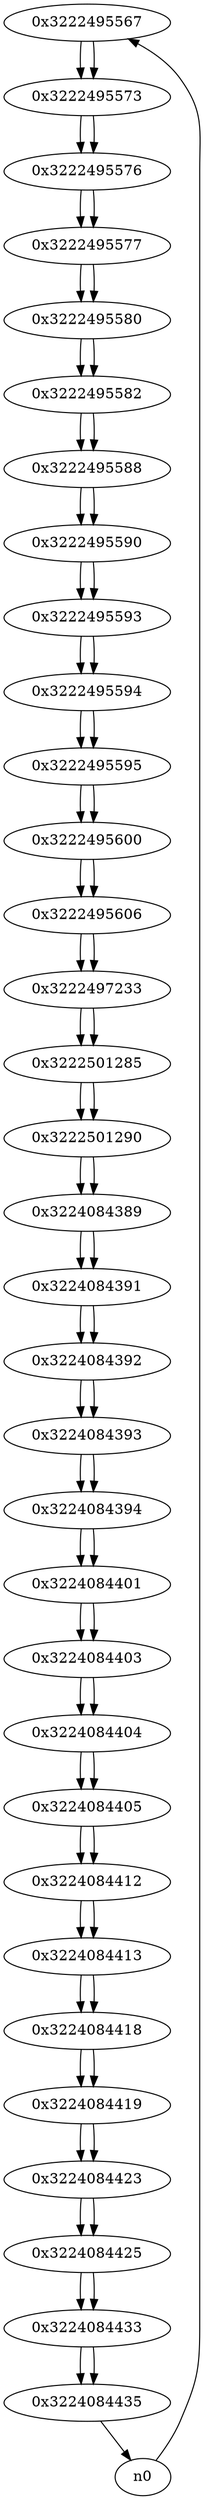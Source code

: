 digraph G{
/* nodes */
  n1 [label="0x3222495567"]
  n2 [label="0x3222495573"]
  n3 [label="0x3222495576"]
  n4 [label="0x3222495577"]
  n5 [label="0x3222495580"]
  n6 [label="0x3222495582"]
  n7 [label="0x3222495588"]
  n8 [label="0x3222495590"]
  n9 [label="0x3222495593"]
  n10 [label="0x3222495594"]
  n11 [label="0x3222495595"]
  n12 [label="0x3222495600"]
  n13 [label="0x3222495606"]
  n14 [label="0x3222497233"]
  n15 [label="0x3222501285"]
  n16 [label="0x3222501290"]
  n17 [label="0x3224084389"]
  n18 [label="0x3224084391"]
  n19 [label="0x3224084392"]
  n20 [label="0x3224084393"]
  n21 [label="0x3224084394"]
  n22 [label="0x3224084401"]
  n23 [label="0x3224084403"]
  n24 [label="0x3224084404"]
  n25 [label="0x3224084405"]
  n26 [label="0x3224084412"]
  n27 [label="0x3224084413"]
  n28 [label="0x3224084418"]
  n29 [label="0x3224084419"]
  n30 [label="0x3224084423"]
  n31 [label="0x3224084425"]
  n32 [label="0x3224084433"]
  n33 [label="0x3224084435"]
/* edges */
n1 -> n2;
n0 -> n1;
n2 -> n3;
n1 -> n2;
n3 -> n4;
n2 -> n3;
n4 -> n5;
n3 -> n4;
n5 -> n6;
n4 -> n5;
n6 -> n7;
n5 -> n6;
n7 -> n8;
n6 -> n7;
n8 -> n9;
n7 -> n8;
n9 -> n10;
n8 -> n9;
n10 -> n11;
n9 -> n10;
n11 -> n12;
n10 -> n11;
n12 -> n13;
n11 -> n12;
n13 -> n14;
n12 -> n13;
n14 -> n15;
n13 -> n14;
n15 -> n16;
n14 -> n15;
n16 -> n17;
n15 -> n16;
n17 -> n18;
n16 -> n17;
n18 -> n19;
n17 -> n18;
n19 -> n20;
n18 -> n19;
n20 -> n21;
n19 -> n20;
n21 -> n22;
n20 -> n21;
n22 -> n23;
n21 -> n22;
n23 -> n24;
n22 -> n23;
n24 -> n25;
n23 -> n24;
n25 -> n26;
n24 -> n25;
n26 -> n27;
n25 -> n26;
n27 -> n28;
n26 -> n27;
n28 -> n29;
n27 -> n28;
n29 -> n30;
n28 -> n29;
n30 -> n31;
n29 -> n30;
n31 -> n32;
n30 -> n31;
n32 -> n33;
n31 -> n32;
n33 -> n0;
n32 -> n33;
}
